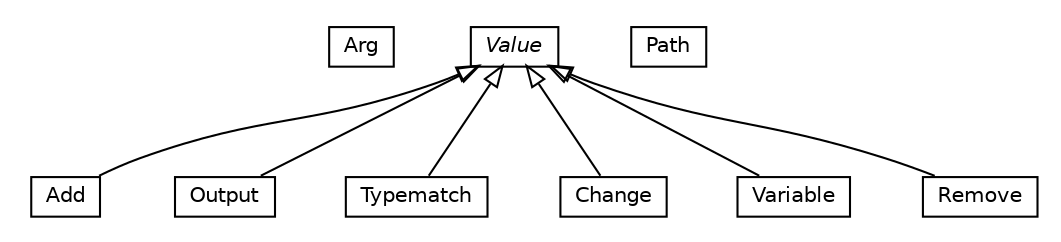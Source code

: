 #!/usr/local/bin/dot
#
# Class diagram 
# Generated by UMLGraph version R5_6-24-gf6e263 (http://www.umlgraph.org/)
#

digraph G {
	edge [fontname="Helvetica",fontsize=10,labelfontname="Helvetica",labelfontsize=10];
	node [fontname="Helvetica",fontsize=10,shape=plaintext];
	nodesep=0.25;
	ranksep=0.5;
	// org.universAAL.utilities.api.service.Arg
	c335777 [label=<<table title="org.universAAL.utilities.api.service.Arg" border="0" cellborder="1" cellspacing="0" cellpadding="2" port="p" href="./Arg.html">
		<tr><td><table border="0" cellspacing="0" cellpadding="1">
<tr><td align="center" balign="center"> Arg </td></tr>
		</table></td></tr>
		</table>>, URL="./Arg.html", fontname="Helvetica", fontcolor="black", fontsize=10.0];
	// org.universAAL.utilities.api.service.Add
	c335778 [label=<<table title="org.universAAL.utilities.api.service.Add" border="0" cellborder="1" cellspacing="0" cellpadding="2" port="p" href="./Add.html">
		<tr><td><table border="0" cellspacing="0" cellpadding="1">
<tr><td align="center" balign="center"> Add </td></tr>
		</table></td></tr>
		</table>>, URL="./Add.html", fontname="Helvetica", fontcolor="black", fontsize=10.0];
	// org.universAAL.utilities.api.service.Path
	c335779 [label=<<table title="org.universAAL.utilities.api.service.Path" border="0" cellborder="1" cellspacing="0" cellpadding="2" port="p" href="./Path.html">
		<tr><td><table border="0" cellspacing="0" cellpadding="1">
<tr><td align="center" balign="center"> Path </td></tr>
		</table></td></tr>
		</table>>, URL="./Path.html", fontname="Helvetica", fontcolor="black", fontsize=10.0];
	// org.universAAL.utilities.api.service.Output
	c335780 [label=<<table title="org.universAAL.utilities.api.service.Output" border="0" cellborder="1" cellspacing="0" cellpadding="2" port="p" href="./Output.html">
		<tr><td><table border="0" cellspacing="0" cellpadding="1">
<tr><td align="center" balign="center"> Output </td></tr>
		</table></td></tr>
		</table>>, URL="./Output.html", fontname="Helvetica", fontcolor="black", fontsize=10.0];
	// org.universAAL.utilities.api.service.Typematch
	c335781 [label=<<table title="org.universAAL.utilities.api.service.Typematch" border="0" cellborder="1" cellspacing="0" cellpadding="2" port="p" href="./Typematch.html">
		<tr><td><table border="0" cellspacing="0" cellpadding="1">
<tr><td align="center" balign="center"> Typematch </td></tr>
		</table></td></tr>
		</table>>, URL="./Typematch.html", fontname="Helvetica", fontcolor="black", fontsize=10.0];
	// org.universAAL.utilities.api.service.Change
	c335782 [label=<<table title="org.universAAL.utilities.api.service.Change" border="0" cellborder="1" cellspacing="0" cellpadding="2" port="p" href="./Change.html">
		<tr><td><table border="0" cellspacing="0" cellpadding="1">
<tr><td align="center" balign="center"> Change </td></tr>
		</table></td></tr>
		</table>>, URL="./Change.html", fontname="Helvetica", fontcolor="black", fontsize=10.0];
	// org.universAAL.utilities.api.service.Value
	c335783 [label=<<table title="org.universAAL.utilities.api.service.Value" border="0" cellborder="1" cellspacing="0" cellpadding="2" port="p" href="./Value.html">
		<tr><td><table border="0" cellspacing="0" cellpadding="1">
<tr><td align="center" balign="center"><font face="Helvetica-Oblique"> Value </font></td></tr>
		</table></td></tr>
		</table>>, URL="./Value.html", fontname="Helvetica", fontcolor="black", fontsize=10.0];
	// org.universAAL.utilities.api.service.Variable
	c335784 [label=<<table title="org.universAAL.utilities.api.service.Variable" border="0" cellborder="1" cellspacing="0" cellpadding="2" port="p" href="./Variable.html">
		<tr><td><table border="0" cellspacing="0" cellpadding="1">
<tr><td align="center" balign="center"> Variable </td></tr>
		</table></td></tr>
		</table>>, URL="./Variable.html", fontname="Helvetica", fontcolor="black", fontsize=10.0];
	// org.universAAL.utilities.api.service.Remove
	c335785 [label=<<table title="org.universAAL.utilities.api.service.Remove" border="0" cellborder="1" cellspacing="0" cellpadding="2" port="p" href="./Remove.html">
		<tr><td><table border="0" cellspacing="0" cellpadding="1">
<tr><td align="center" balign="center"> Remove </td></tr>
		</table></td></tr>
		</table>>, URL="./Remove.html", fontname="Helvetica", fontcolor="black", fontsize=10.0];
	//org.universAAL.utilities.api.service.Add extends org.universAAL.utilities.api.service.Value
	c335783:p -> c335778:p [dir=back,arrowtail=empty];
	//org.universAAL.utilities.api.service.Output extends org.universAAL.utilities.api.service.Value
	c335783:p -> c335780:p [dir=back,arrowtail=empty];
	//org.universAAL.utilities.api.service.Typematch extends org.universAAL.utilities.api.service.Value
	c335783:p -> c335781:p [dir=back,arrowtail=empty];
	//org.universAAL.utilities.api.service.Change extends org.universAAL.utilities.api.service.Value
	c335783:p -> c335782:p [dir=back,arrowtail=empty];
	//org.universAAL.utilities.api.service.Variable extends org.universAAL.utilities.api.service.Value
	c335783:p -> c335784:p [dir=back,arrowtail=empty];
	//org.universAAL.utilities.api.service.Remove extends org.universAAL.utilities.api.service.Value
	c335783:p -> c335785:p [dir=back,arrowtail=empty];
}

